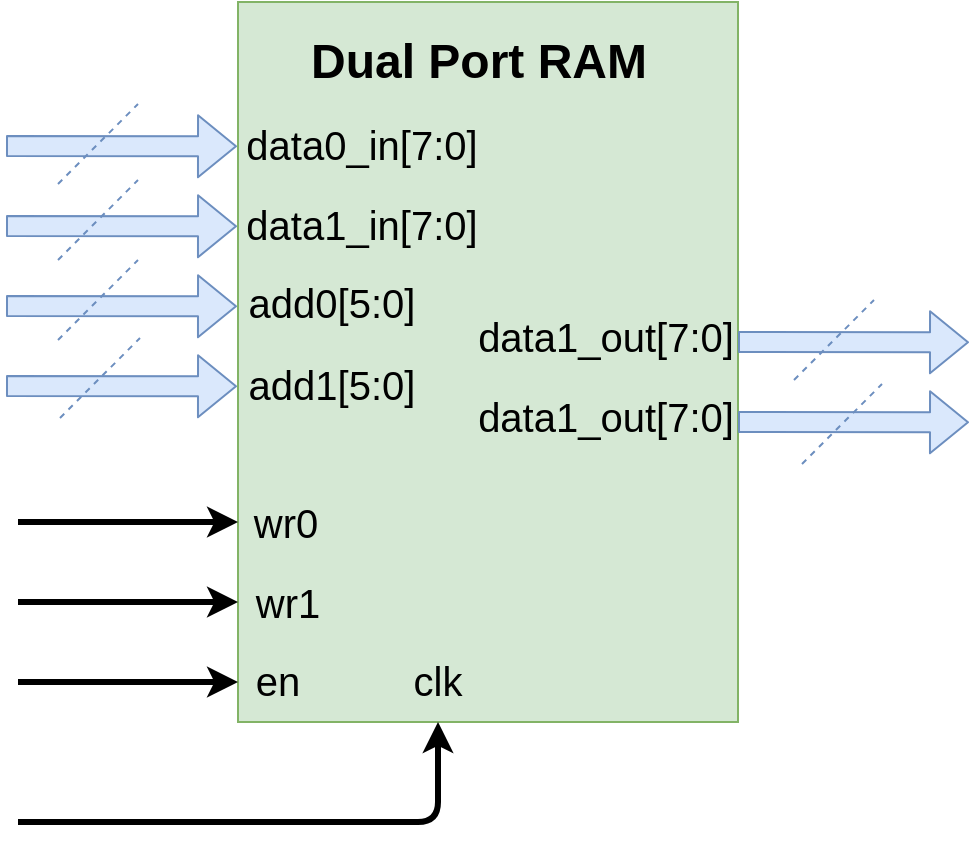 <mxfile version="13.6.9" type="device"><diagram id="-B3IeVh_AF_QrtaV7PWY" name="Page-1"><mxGraphModel dx="1038" dy="499" grid="1" gridSize="10" guides="1" tooltips="1" connect="1" arrows="1" fold="1" page="1" pageScale="1" pageWidth="850" pageHeight="1100" math="0" shadow="0"><root><mxCell id="0"/><mxCell id="1" parent="0"/><mxCell id="lm4GYcVp4mrit4IEiGmj-1" value="" style="rounded=0;whiteSpace=wrap;html=1;fillColor=#d5e8d4;strokeColor=#82b366;" vertex="1" parent="1"><mxGeometry x="260" y="90" width="250" height="360" as="geometry"/></mxCell><mxCell id="lm4GYcVp4mrit4IEiGmj-2" value="" style="shape=flexArrow;endArrow=classic;html=1;entryX=-0.018;entryY=0.274;entryDx=0;entryDy=0;entryPerimeter=0;fillColor=#dae8fc;strokeColor=#6c8ebf;" edge="1" parent="1"><mxGeometry width="50" height="50" relative="1" as="geometry"><mxPoint x="144" y="202" as="sourcePoint"/><mxPoint x="259.5" y="202.16" as="targetPoint"/></mxGeometry></mxCell><mxCell id="lm4GYcVp4mrit4IEiGmj-3" value="" style="shape=flexArrow;endArrow=classic;html=1;entryX=-0.018;entryY=0.274;entryDx=0;entryDy=0;entryPerimeter=0;fillColor=#dae8fc;strokeColor=#6c8ebf;" edge="1" parent="1"><mxGeometry width="50" height="50" relative="1" as="geometry"><mxPoint x="144" y="162" as="sourcePoint"/><mxPoint x="259.5" y="162.16" as="targetPoint"/></mxGeometry></mxCell><mxCell id="lm4GYcVp4mrit4IEiGmj-4" value="" style="shape=flexArrow;endArrow=classic;html=1;entryX=-0.018;entryY=0.274;entryDx=0;entryDy=0;entryPerimeter=0;fillColor=#dae8fc;strokeColor=#6c8ebf;" edge="1" parent="1"><mxGeometry width="50" height="50" relative="1" as="geometry"><mxPoint x="144" y="242" as="sourcePoint"/><mxPoint x="259.5" y="242.16" as="targetPoint"/></mxGeometry></mxCell><mxCell id="lm4GYcVp4mrit4IEiGmj-5" value="" style="shape=flexArrow;endArrow=classic;html=1;entryX=-0.018;entryY=0.274;entryDx=0;entryDy=0;entryPerimeter=0;fillColor=#dae8fc;strokeColor=#6c8ebf;" edge="1" parent="1"><mxGeometry width="50" height="50" relative="1" as="geometry"><mxPoint x="144" y="282" as="sourcePoint"/><mxPoint x="259.5" y="282.16" as="targetPoint"/></mxGeometry></mxCell><mxCell id="lm4GYcVp4mrit4IEiGmj-6" value="" style="endArrow=none;html=1;dashed=1;fillColor=#dae8fc;strokeColor=#6c8ebf;" edge="1" parent="1"><mxGeometry width="50" height="50" relative="1" as="geometry"><mxPoint x="170" y="181" as="sourcePoint"/><mxPoint x="210" y="141" as="targetPoint"/></mxGeometry></mxCell><mxCell id="lm4GYcVp4mrit4IEiGmj-7" value="" style="endArrow=none;html=1;dashed=1;fillColor=#dae8fc;strokeColor=#6c8ebf;" edge="1" parent="1"><mxGeometry width="50" height="50" relative="1" as="geometry"><mxPoint x="170" y="219" as="sourcePoint"/><mxPoint x="210" y="179" as="targetPoint"/></mxGeometry></mxCell><mxCell id="lm4GYcVp4mrit4IEiGmj-8" value="" style="endArrow=none;html=1;dashed=1;fillColor=#dae8fc;strokeColor=#6c8ebf;" edge="1" parent="1"><mxGeometry width="50" height="50" relative="1" as="geometry"><mxPoint x="170" y="259" as="sourcePoint"/><mxPoint x="210" y="219" as="targetPoint"/></mxGeometry></mxCell><mxCell id="lm4GYcVp4mrit4IEiGmj-9" value="" style="endArrow=none;html=1;dashed=1;fillColor=#dae8fc;strokeColor=#6c8ebf;" edge="1" parent="1"><mxGeometry width="50" height="50" relative="1" as="geometry"><mxPoint x="171" y="298" as="sourcePoint"/><mxPoint x="211" y="258" as="targetPoint"/></mxGeometry></mxCell><mxCell id="lm4GYcVp4mrit4IEiGmj-10" value="" style="endArrow=classic;html=1;entryX=0;entryY=0.75;entryDx=0;entryDy=0;strokeWidth=3;" edge="1" parent="1"><mxGeometry width="50" height="50" relative="1" as="geometry"><mxPoint x="150" y="350" as="sourcePoint"/><mxPoint x="260" y="350.0" as="targetPoint"/></mxGeometry></mxCell><mxCell id="lm4GYcVp4mrit4IEiGmj-11" value="" style="endArrow=classic;html=1;entryX=0;entryY=0.75;entryDx=0;entryDy=0;strokeWidth=3;" edge="1" parent="1"><mxGeometry width="50" height="50" relative="1" as="geometry"><mxPoint x="150" y="390" as="sourcePoint"/><mxPoint x="260" y="390" as="targetPoint"/></mxGeometry></mxCell><mxCell id="lm4GYcVp4mrit4IEiGmj-12" value="" style="shape=flexArrow;endArrow=classic;html=1;entryX=-0.018;entryY=0.274;entryDx=0;entryDy=0;entryPerimeter=0;fillColor=#dae8fc;strokeColor=#6c8ebf;" edge="1" parent="1"><mxGeometry width="50" height="50" relative="1" as="geometry"><mxPoint x="510" y="300.0" as="sourcePoint"/><mxPoint x="625.5" y="300.16" as="targetPoint"/></mxGeometry></mxCell><mxCell id="lm4GYcVp4mrit4IEiGmj-13" value="" style="shape=flexArrow;endArrow=classic;html=1;entryX=-0.018;entryY=0.274;entryDx=0;entryDy=0;entryPerimeter=0;fillColor=#dae8fc;strokeColor=#6c8ebf;" edge="1" parent="1"><mxGeometry width="50" height="50" relative="1" as="geometry"><mxPoint x="510" y="260.0" as="sourcePoint"/><mxPoint x="625.5" y="260.16" as="targetPoint"/></mxGeometry></mxCell><mxCell id="lm4GYcVp4mrit4IEiGmj-14" value="" style="endArrow=none;html=1;dashed=1;fillColor=#dae8fc;strokeColor=#6c8ebf;" edge="1" parent="1"><mxGeometry width="50" height="50" relative="1" as="geometry"><mxPoint x="538" y="279" as="sourcePoint"/><mxPoint x="578" y="239" as="targetPoint"/></mxGeometry></mxCell><mxCell id="lm4GYcVp4mrit4IEiGmj-15" value="" style="endArrow=none;html=1;dashed=1;fillColor=#dae8fc;strokeColor=#6c8ebf;" edge="1" parent="1"><mxGeometry width="50" height="50" relative="1" as="geometry"><mxPoint x="542.0" y="321" as="sourcePoint"/><mxPoint x="582" y="281" as="targetPoint"/></mxGeometry></mxCell><mxCell id="lm4GYcVp4mrit4IEiGmj-19" value="&lt;font style=&quot;font-size: 20px&quot;&gt;wr0&lt;/font&gt;" style="text;html=1;strokeColor=none;fillColor=none;align=center;verticalAlign=middle;whiteSpace=wrap;rounded=0;" vertex="1" parent="1"><mxGeometry x="264" y="340" width="40" height="20" as="geometry"/></mxCell><mxCell id="lm4GYcVp4mrit4IEiGmj-20" value="&lt;font style=&quot;font-size: 20px&quot;&gt;wr1&lt;/font&gt;" style="text;html=1;strokeColor=none;fillColor=none;align=center;verticalAlign=middle;whiteSpace=wrap;rounded=0;" vertex="1" parent="1"><mxGeometry x="265" y="380" width="40" height="20" as="geometry"/></mxCell><mxCell id="lm4GYcVp4mrit4IEiGmj-21" value="&lt;font style=&quot;font-size: 20px&quot;&gt;data0_in[7:0]&lt;/font&gt;" style="text;html=1;strokeColor=none;fillColor=none;align=center;verticalAlign=middle;whiteSpace=wrap;rounded=0;" vertex="1" parent="1"><mxGeometry x="302" y="151" width="40" height="20" as="geometry"/></mxCell><mxCell id="lm4GYcVp4mrit4IEiGmj-22" value="&lt;font style=&quot;font-size: 20px&quot;&gt;data1_in[7:0]&lt;/font&gt;" style="text;html=1;strokeColor=none;fillColor=none;align=center;verticalAlign=middle;whiteSpace=wrap;rounded=0;" vertex="1" parent="1"><mxGeometry x="302" y="191" width="40" height="20" as="geometry"/></mxCell><mxCell id="lm4GYcVp4mrit4IEiGmj-23" value="&lt;font style=&quot;font-size: 20px&quot;&gt;add0[5:0]&lt;/font&gt;" style="text;html=1;strokeColor=none;fillColor=none;align=center;verticalAlign=middle;whiteSpace=wrap;rounded=0;" vertex="1" parent="1"><mxGeometry x="287" y="230" width="40" height="20" as="geometry"/></mxCell><mxCell id="lm4GYcVp4mrit4IEiGmj-24" value="&lt;font style=&quot;font-size: 20px&quot;&gt;add1[5:0]&lt;/font&gt;" style="text;html=1;strokeColor=none;fillColor=none;align=center;verticalAlign=middle;whiteSpace=wrap;rounded=0;" vertex="1" parent="1"><mxGeometry x="287" y="271" width="40" height="20" as="geometry"/></mxCell><mxCell id="lm4GYcVp4mrit4IEiGmj-25" value="" style="endArrow=classic;html=1;entryX=0;entryY=0.75;entryDx=0;entryDy=0;strokeWidth=3;" edge="1" parent="1"><mxGeometry width="50" height="50" relative="1" as="geometry"><mxPoint x="150" y="430" as="sourcePoint"/><mxPoint x="260" y="430" as="targetPoint"/></mxGeometry></mxCell><mxCell id="lm4GYcVp4mrit4IEiGmj-26" value="&lt;font style=&quot;font-size: 20px&quot;&gt;en&lt;/font&gt;" style="text;html=1;strokeColor=none;fillColor=none;align=center;verticalAlign=middle;whiteSpace=wrap;rounded=0;" vertex="1" parent="1"><mxGeometry x="260" y="419" width="40" height="20" as="geometry"/></mxCell><mxCell id="lm4GYcVp4mrit4IEiGmj-27" value="&lt;font style=&quot;font-size: 20px&quot;&gt;data1_out[7:0]&lt;/font&gt;" style="text;html=1;strokeColor=none;fillColor=none;align=center;verticalAlign=middle;whiteSpace=wrap;rounded=0;" vertex="1" parent="1"><mxGeometry x="424" y="247" width="40" height="20" as="geometry"/></mxCell><mxCell id="lm4GYcVp4mrit4IEiGmj-28" value="&lt;font style=&quot;font-size: 20px&quot;&gt;data1_out[7:0]&lt;/font&gt;" style="text;html=1;strokeColor=none;fillColor=none;align=center;verticalAlign=middle;whiteSpace=wrap;rounded=0;" vertex="1" parent="1"><mxGeometry x="424" y="287" width="40" height="20" as="geometry"/></mxCell><mxCell id="lm4GYcVp4mrit4IEiGmj-29" value="" style="edgeStyle=segmentEdgeStyle;endArrow=classic;html=1;strokeWidth=3;" edge="1" parent="1"><mxGeometry width="50" height="50" relative="1" as="geometry"><mxPoint x="150" y="500" as="sourcePoint"/><mxPoint x="360" y="450" as="targetPoint"/></mxGeometry></mxCell><mxCell id="lm4GYcVp4mrit4IEiGmj-30" value="&lt;font style=&quot;font-size: 20px&quot;&gt;clk&lt;/font&gt;" style="text;html=1;strokeColor=none;fillColor=none;align=center;verticalAlign=middle;whiteSpace=wrap;rounded=0;" vertex="1" parent="1"><mxGeometry x="340" y="419" width="40" height="20" as="geometry"/></mxCell><mxCell id="lm4GYcVp4mrit4IEiGmj-31" value="Dual Port RAM" style="text;strokeColor=none;fillColor=none;html=1;fontSize=24;fontStyle=1;verticalAlign=middle;align=center;" vertex="1" parent="1"><mxGeometry x="330" y="100" width="100" height="40" as="geometry"/></mxCell></root></mxGraphModel></diagram></mxfile>